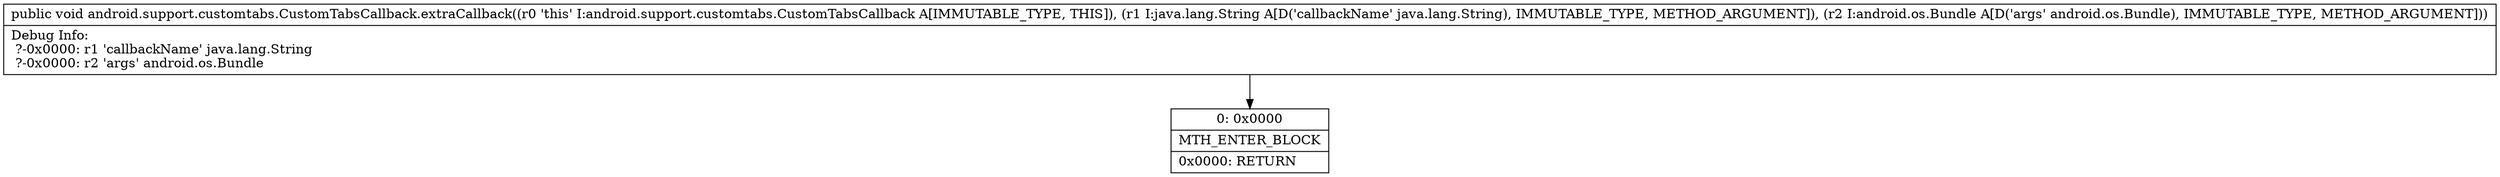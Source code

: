 digraph "CFG forandroid.support.customtabs.CustomTabsCallback.extraCallback(Ljava\/lang\/String;Landroid\/os\/Bundle;)V" {
Node_0 [shape=record,label="{0\:\ 0x0000|MTH_ENTER_BLOCK\l|0x0000: RETURN   \l}"];
MethodNode[shape=record,label="{public void android.support.customtabs.CustomTabsCallback.extraCallback((r0 'this' I:android.support.customtabs.CustomTabsCallback A[IMMUTABLE_TYPE, THIS]), (r1 I:java.lang.String A[D('callbackName' java.lang.String), IMMUTABLE_TYPE, METHOD_ARGUMENT]), (r2 I:android.os.Bundle A[D('args' android.os.Bundle), IMMUTABLE_TYPE, METHOD_ARGUMENT]))  | Debug Info:\l  ?\-0x0000: r1 'callbackName' java.lang.String\l  ?\-0x0000: r2 'args' android.os.Bundle\l}"];
MethodNode -> Node_0;
}

